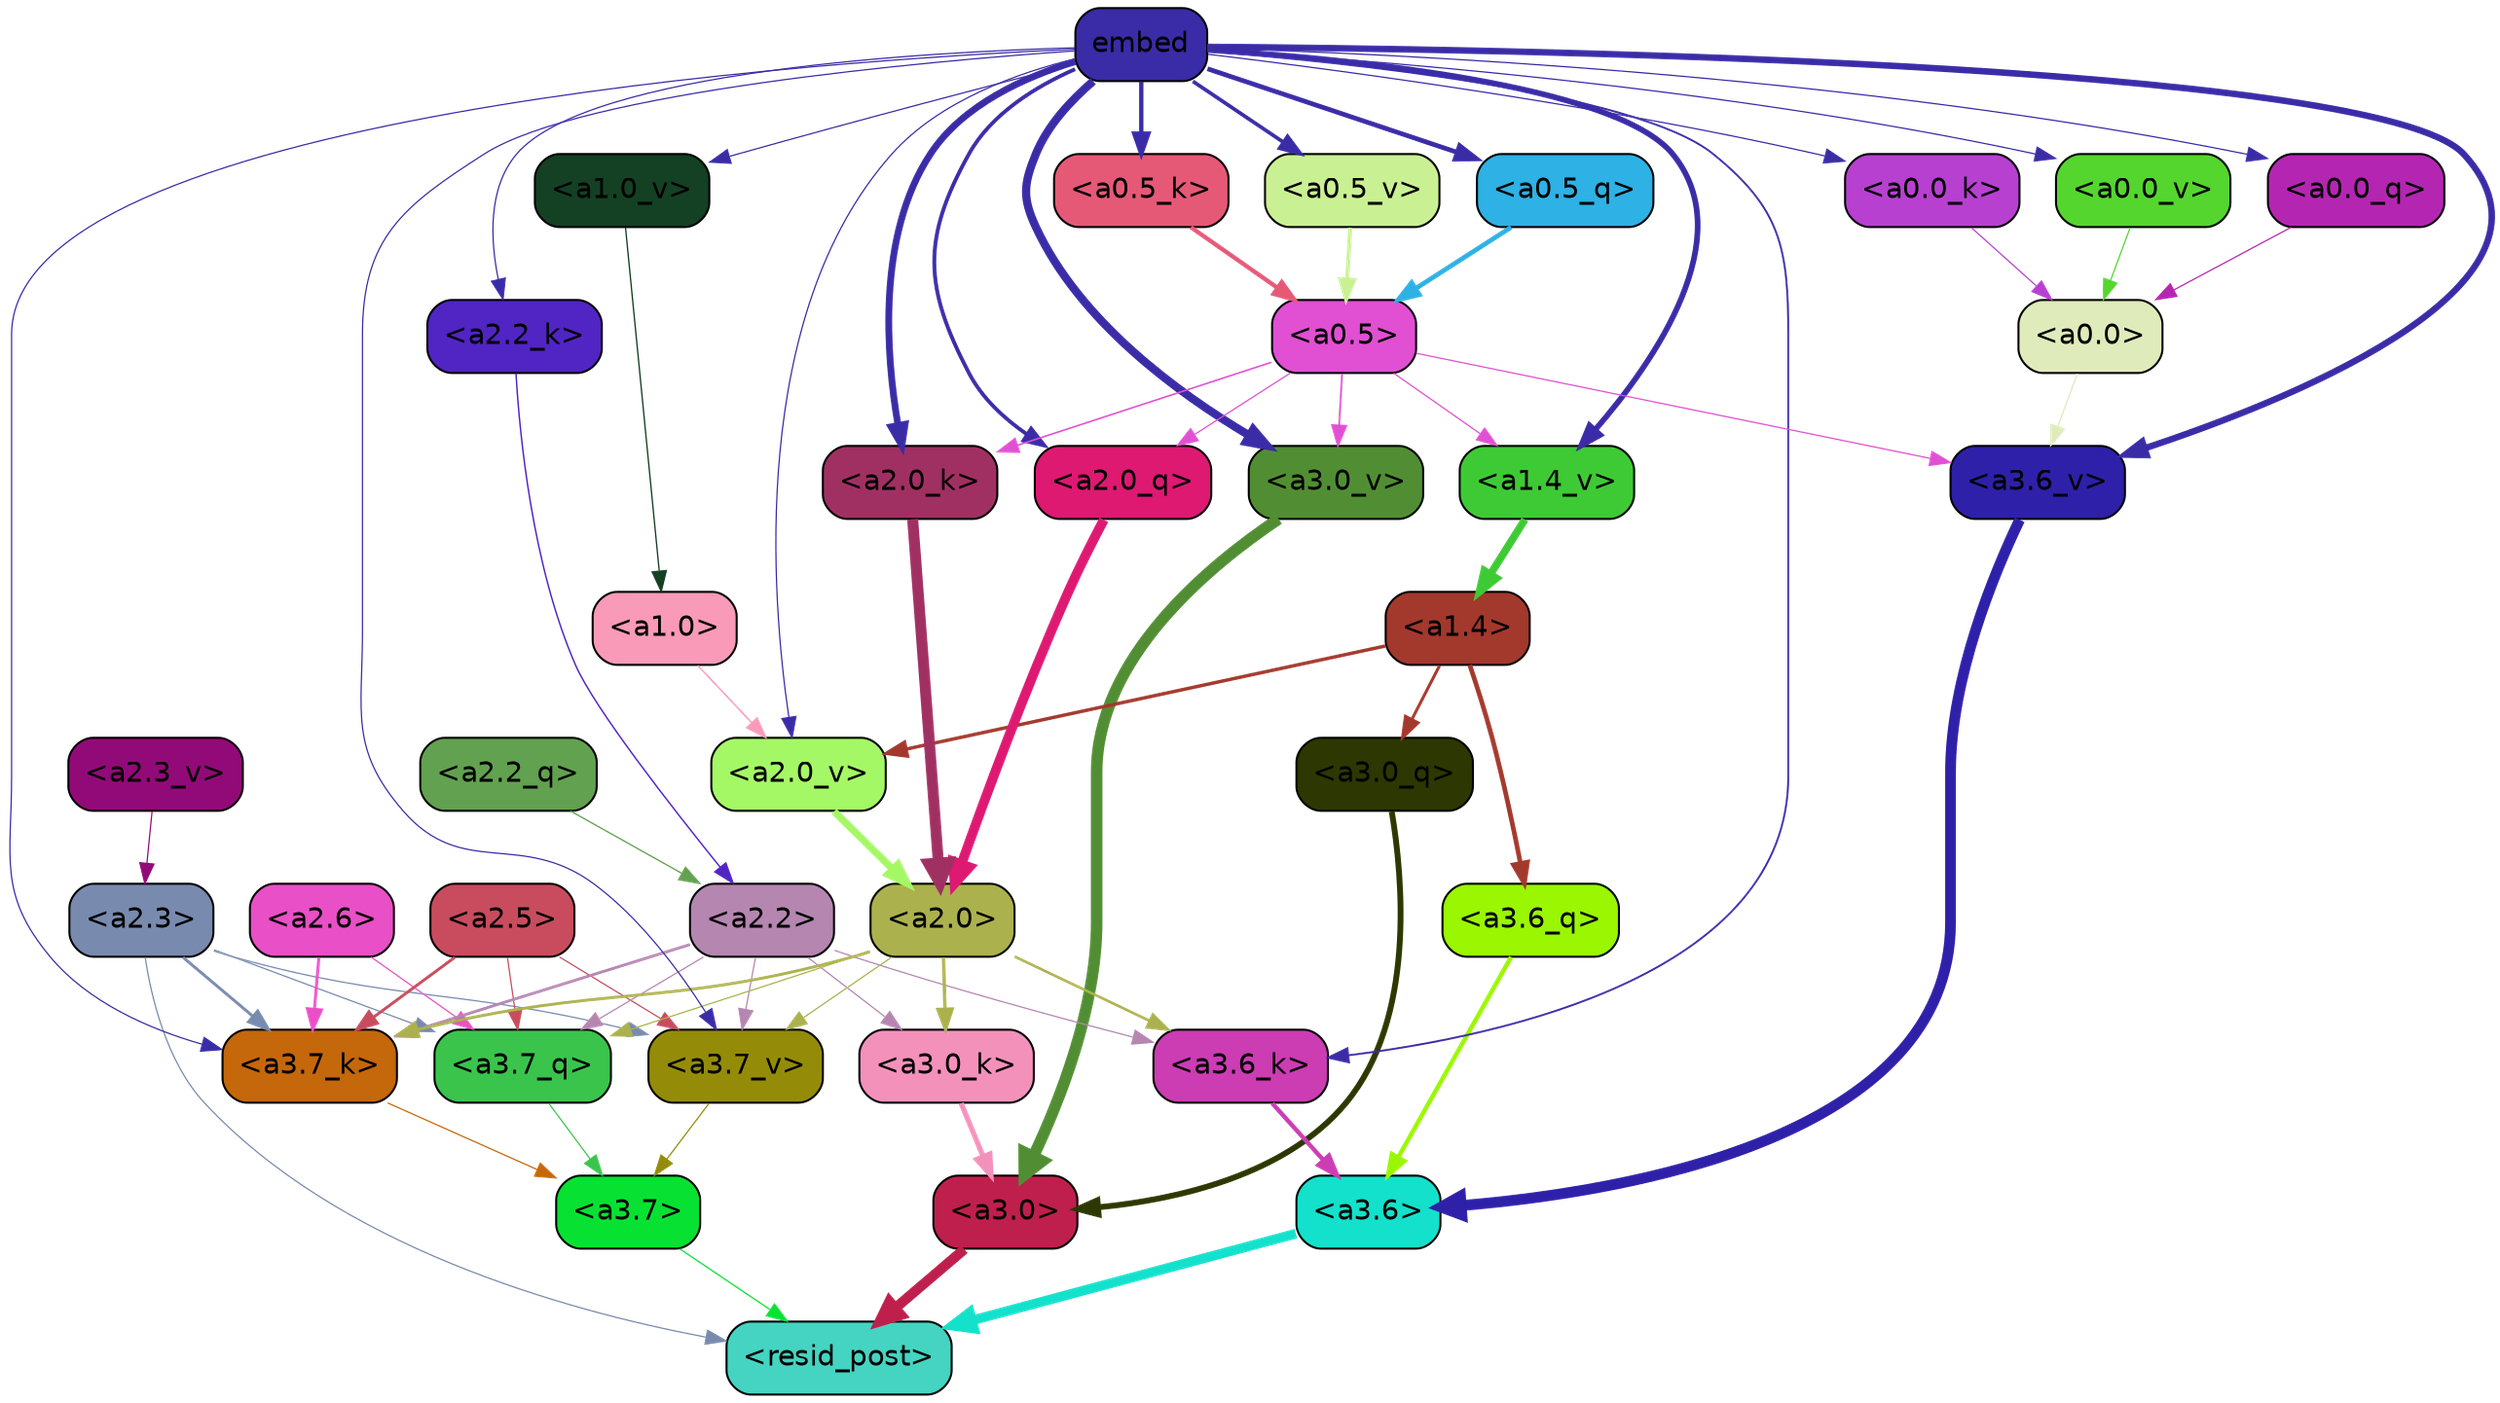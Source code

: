 strict digraph "" {
	graph [bgcolor=transparent,
		layout=dot,
		overlap=false,
		splines=true
	];
	"<a3.7>"	[color=black,
		fillcolor="#07e232",
		fontname=Helvetica,
		shape=box,
		style="filled, rounded"];
	"<resid_post>"	[color=black,
		fillcolor="#45d4c1",
		fontname=Helvetica,
		shape=box,
		style="filled, rounded"];
	"<a3.7>" -> "<resid_post>"	[color="#07e232",
		penwidth=0.6];
	"<a3.6>"	[color=black,
		fillcolor="#13e1cb",
		fontname=Helvetica,
		shape=box,
		style="filled, rounded"];
	"<a3.6>" -> "<resid_post>"	[color="#13e1cb",
		penwidth=4.749041676521301];
	"<a3.0>"	[color=black,
		fillcolor="#bf1f4c",
		fontname=Helvetica,
		shape=box,
		style="filled, rounded"];
	"<a3.0>" -> "<resid_post>"	[color="#bf1f4c",
		penwidth=5.004215121269226];
	"<a2.3>"	[color=black,
		fillcolor="#788aae",
		fontname=Helvetica,
		shape=box,
		style="filled, rounded"];
	"<a2.3>" -> "<resid_post>"	[color="#788aae",
		penwidth=0.6];
	"<a3.7_q>"	[color=black,
		fillcolor="#3ac44c",
		fontname=Helvetica,
		shape=box,
		style="filled, rounded"];
	"<a2.3>" -> "<a3.7_q>"	[color="#788aae",
		penwidth=0.6];
	"<a3.7_k>"	[color=black,
		fillcolor="#c5670b",
		fontname=Helvetica,
		shape=box,
		style="filled, rounded"];
	"<a2.3>" -> "<a3.7_k>"	[color="#788aae",
		penwidth=1.4391854107379913];
	"<a3.7_v>"	[color=black,
		fillcolor="#948c08",
		fontname=Helvetica,
		shape=box,
		style="filled, rounded"];
	"<a2.3>" -> "<a3.7_v>"	[color="#788aae",
		penwidth=0.6];
	"<a3.7_q>" -> "<a3.7>"	[color="#3ac44c",
		penwidth=0.6];
	"<a3.6_q>"	[color=black,
		fillcolor="#9af601",
		fontname=Helvetica,
		shape=box,
		style="filled, rounded"];
	"<a3.6_q>" -> "<a3.6>"	[color="#9af601",
		penwidth=2.160832464694977];
	"<a3.0_q>"	[color=black,
		fillcolor="#2c3701",
		fontname=Helvetica,
		shape=box,
		style="filled, rounded"];
	"<a3.0_q>" -> "<a3.0>"	[color="#2c3701",
		penwidth=2.870753765106201];
	"<a3.7_k>" -> "<a3.7>"	[color="#c5670b",
		penwidth=0.6];
	"<a3.6_k>"	[color=black,
		fillcolor="#cc3cb3",
		fontname=Helvetica,
		shape=box,
		style="filled, rounded"];
	"<a3.6_k>" -> "<a3.6>"	[color="#cc3cb3",
		penwidth=2.13908451795578];
	"<a3.0_k>"	[color=black,
		fillcolor="#f491bb",
		fontname=Helvetica,
		shape=box,
		style="filled, rounded"];
	"<a3.0_k>" -> "<a3.0>"	[color="#f491bb",
		penwidth=2.520303964614868];
	"<a3.7_v>" -> "<a3.7>"	[color="#948c08",
		penwidth=0.6];
	"<a3.6_v>"	[color=black,
		fillcolor="#2e20a8",
		fontname=Helvetica,
		shape=box,
		style="filled, rounded"];
	"<a3.6_v>" -> "<a3.6>"	[color="#2e20a8",
		penwidth=5.297133803367615];
	"<a3.0_v>"	[color=black,
		fillcolor="#518e33",
		fontname=Helvetica,
		shape=box,
		style="filled, rounded"];
	"<a3.0_v>" -> "<a3.0>"	[color="#518e33",
		penwidth=5.680712580680847];
	"<a2.6>"	[color=black,
		fillcolor="#e94fc6",
		fontname=Helvetica,
		shape=box,
		style="filled, rounded"];
	"<a2.6>" -> "<a3.7_q>"	[color="#e94fc6",
		penwidth=0.6];
	"<a2.6>" -> "<a3.7_k>"	[color="#e94fc6",
		penwidth=1.4180794060230255];
	"<a2.5>"	[color=black,
		fillcolor="#c84c5d",
		fontname=Helvetica,
		shape=box,
		style="filled, rounded"];
	"<a2.5>" -> "<a3.7_q>"	[color="#c84c5d",
		penwidth=0.6];
	"<a2.5>" -> "<a3.7_k>"	[color="#c84c5d",
		penwidth=1.4281435310840607];
	"<a2.5>" -> "<a3.7_v>"	[color="#c84c5d",
		penwidth=0.6];
	"<a2.2>"	[color=black,
		fillcolor="#b486b0",
		fontname=Helvetica,
		shape=box,
		style="filled, rounded"];
	"<a2.2>" -> "<a3.7_q>"	[color="#b486b0",
		penwidth=0.6];
	"<a2.2>" -> "<a3.7_k>"	[color="#b486b0",
		penwidth=1.3982512056827545];
	"<a2.2>" -> "<a3.6_k>"	[color="#b486b0",
		penwidth=0.6];
	"<a2.2>" -> "<a3.0_k>"	[color="#b486b0",
		penwidth=0.6];
	"<a2.2>" -> "<a3.7_v>"	[color="#b486b0",
		penwidth=0.6];
	"<a2.0>"	[color=black,
		fillcolor="#abb14d",
		fontname=Helvetica,
		shape=box,
		style="filled, rounded"];
	"<a2.0>" -> "<a3.7_q>"	[color="#abb14d",
		penwidth=0.6];
	"<a2.0>" -> "<a3.7_k>"	[color="#abb14d",
		penwidth=1.404832512140274];
	"<a2.0>" -> "<a3.6_k>"	[color="#abb14d",
		penwidth=1.2708758115768433];
	"<a2.0>" -> "<a3.0_k>"	[color="#abb14d",
		penwidth=1.6207245588302612];
	"<a2.0>" -> "<a3.7_v>"	[color="#abb14d",
		penwidth=0.6];
	"<a1.4>"	[color=black,
		fillcolor="#a3382c",
		fontname=Helvetica,
		shape=box,
		style="filled, rounded"];
	"<a1.4>" -> "<a3.6_q>"	[color="#a3382c",
		penwidth=2.289449453353882];
	"<a1.4>" -> "<a3.0_q>"	[color="#a3382c",
		penwidth=1.4600623846054077];
	"<a2.0_v>"	[color=black,
		fillcolor="#a5f865",
		fontname=Helvetica,
		shape=box,
		style="filled, rounded"];
	"<a1.4>" -> "<a2.0_v>"	[color="#a3382c",
		penwidth=1.676277220249176];
	embed	[color=black,
		fillcolor="#3a2ba7",
		fontname=Helvetica,
		shape=box,
		style="filled, rounded"];
	embed -> "<a3.7_k>"	[color="#3a2ba7",
		penwidth=0.6];
	embed -> "<a3.6_k>"	[color="#3a2ba7",
		penwidth=0.9291638135910034];
	embed -> "<a3.7_v>"	[color="#3a2ba7",
		penwidth=0.6];
	embed -> "<a3.6_v>"	[color="#3a2ba7",
		penwidth=3.1808209121227264];
	embed -> "<a3.0_v>"	[color="#3a2ba7",
		penwidth=4.036660343408585];
	"<a2.0_q>"	[color=black,
		fillcolor="#dd1972",
		fontname=Helvetica,
		shape=box,
		style="filled, rounded"];
	embed -> "<a2.0_q>"	[color="#3a2ba7",
		penwidth=1.8821641206741333];
	"<a2.2_k>"	[color=black,
		fillcolor="#5124c4",
		fontname=Helvetica,
		shape=box,
		style="filled, rounded"];
	embed -> "<a2.2_k>"	[color="#3a2ba7",
		penwidth=0.6];
	"<a2.0_k>"	[color=black,
		fillcolor="#a13062",
		fontname=Helvetica,
		shape=box,
		style="filled, rounded"];
	embed -> "<a2.0_k>"	[color="#3a2ba7",
		penwidth=3.3375256061553955];
	embed -> "<a2.0_v>"	[color="#3a2ba7",
		penwidth=0.6];
	"<a1.4_v>"	[color=black,
		fillcolor="#3eca35",
		fontname=Helvetica,
		shape=box,
		style="filled, rounded"];
	embed -> "<a1.4_v>"	[color="#3a2ba7",
		penwidth=2.7935529947280884];
	"<a1.0_v>"	[color=black,
		fillcolor="#144024",
		fontname=Helvetica,
		shape=box,
		style="filled, rounded"];
	embed -> "<a1.0_v>"	[color="#3a2ba7",
		penwidth=0.6];
	"<a0.5_q>"	[color=black,
		fillcolor="#2eb1e4",
		fontname=Helvetica,
		shape=box,
		style="filled, rounded"];
	embed -> "<a0.5_q>"	[color="#3a2ba7",
		penwidth=2.3187438249588013];
	"<a0.0_q>"	[color=black,
		fillcolor="#b426b1",
		fontname=Helvetica,
		shape=box,
		style="filled, rounded"];
	embed -> "<a0.0_q>"	[color="#3a2ba7",
		penwidth=0.6];
	"<a0.5_k>"	[color=black,
		fillcolor="#e55977",
		fontname=Helvetica,
		shape=box,
		style="filled, rounded"];
	embed -> "<a0.5_k>"	[color="#3a2ba7",
		penwidth=2.1102226972579956];
	"<a0.0_k>"	[color=black,
		fillcolor="#b740d1",
		fontname=Helvetica,
		shape=box,
		style="filled, rounded"];
	embed -> "<a0.0_k>"	[color="#3a2ba7",
		penwidth=0.6];
	"<a0.5_v>"	[color=black,
		fillcolor="#caf094",
		fontname=Helvetica,
		shape=box,
		style="filled, rounded"];
	embed -> "<a0.5_v>"	[color="#3a2ba7",
		penwidth=1.8293639421463013];
	"<a0.0_v>"	[color=black,
		fillcolor="#54d62f",
		fontname=Helvetica,
		shape=box,
		style="filled, rounded"];
	embed -> "<a0.0_v>"	[color="#3a2ba7",
		penwidth=0.6];
	"<a0.5>"	[color=black,
		fillcolor="#e14fd3",
		fontname=Helvetica,
		shape=box,
		style="filled, rounded"];
	"<a0.5>" -> "<a3.6_v>"	[color="#e14fd3",
		penwidth=0.6];
	"<a0.5>" -> "<a3.0_v>"	[color="#e14fd3",
		penwidth=0.8798569142818451];
	"<a0.5>" -> "<a2.0_q>"	[color="#e14fd3",
		penwidth=0.6];
	"<a0.5>" -> "<a2.0_k>"	[color="#e14fd3",
		penwidth=0.7782440185546875];
	"<a0.5>" -> "<a1.4_v>"	[color="#e14fd3",
		penwidth=0.6];
	"<a0.0>"	[color=black,
		fillcolor="#e0ebbb",
		fontname=Helvetica,
		shape=box,
		style="filled, rounded"];
	"<a0.0>" -> "<a3.6_v>"	[color="#e0ebbb",
		penwidth=0.6];
	"<a2.2_q>"	[color=black,
		fillcolor="#62a150",
		fontname=Helvetica,
		shape=box,
		style="filled, rounded"];
	"<a2.2_q>" -> "<a2.2>"	[color="#62a150",
		penwidth=0.6392357051372528];
	"<a2.0_q>" -> "<a2.0>"	[color="#dd1972",
		penwidth=4.795779317617416];
	"<a2.2_k>" -> "<a2.2>"	[color="#5124c4",
		penwidth=0.7060726433992386];
	"<a2.0_k>" -> "<a2.0>"	[color="#a13062",
		penwidth=5.401692286133766];
	"<a2.3_v>"	[color=black,
		fillcolor="#920a78",
		fontname=Helvetica,
		shape=box,
		style="filled, rounded"];
	"<a2.3_v>" -> "<a2.3>"	[color="#920a78",
		penwidth=0.6];
	"<a2.0_v>" -> "<a2.0>"	[color="#a5f865",
		penwidth=3.56003999710083];
	"<a1.0>"	[color=black,
		fillcolor="#f89ab8",
		fontname=Helvetica,
		shape=box,
		style="filled, rounded"];
	"<a1.0>" -> "<a2.0_v>"	[color="#f89ab8",
		penwidth=0.7355214953422546];
	"<a1.4_v>" -> "<a1.4>"	[color="#3eca35",
		penwidth=3.7673035860061646];
	"<a1.0_v>" -> "<a1.0>"	[color="#144024",
		penwidth=0.6493047475814819];
	"<a0.5_q>" -> "<a0.5>"	[color="#2eb1e4",
		penwidth=2.3187414407730103];
	"<a0.0_q>" -> "<a0.0>"	[color="#b426b1",
		penwidth=0.6];
	"<a0.5_k>" -> "<a0.5>"	[color="#e55977",
		penwidth=2.1102215051651];
	"<a0.0_k>" -> "<a0.0>"	[color="#b740d1",
		penwidth=0.6];
	"<a0.5_v>" -> "<a0.5>"	[color="#caf094",
		penwidth=1.829363465309143];
	"<a0.0_v>" -> "<a0.0>"	[color="#54d62f",
		penwidth=0.6];
}
